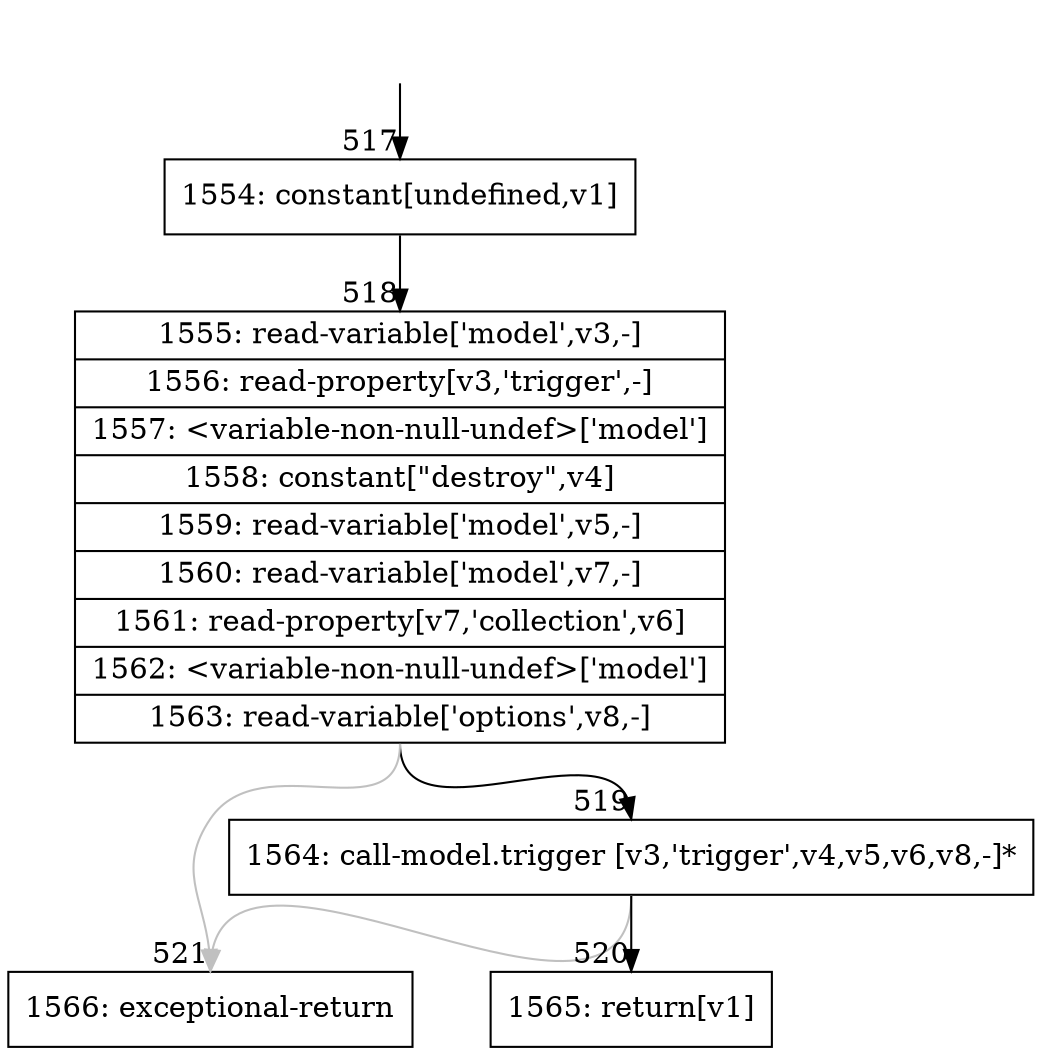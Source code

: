digraph {
rankdir="TD"
BB_entry34[shape=none,label=""];
BB_entry34 -> BB517 [tailport=s, headport=n, headlabel="    517"]
BB517 [shape=record label="{1554: constant[undefined,v1]}" ] 
BB517 -> BB518 [tailport=s, headport=n, headlabel="      518"]
BB518 [shape=record label="{1555: read-variable['model',v3,-]|1556: read-property[v3,'trigger',-]|1557: \<variable-non-null-undef\>['model']|1558: constant[\"destroy\",v4]|1559: read-variable['model',v5,-]|1560: read-variable['model',v7,-]|1561: read-property[v7,'collection',v6]|1562: \<variable-non-null-undef\>['model']|1563: read-variable['options',v8,-]}" ] 
BB518 -> BB519 [tailport=s, headport=n, headlabel="      519"]
BB518 -> BB521 [tailport=s, headport=n, color=gray, headlabel="      521"]
BB519 [shape=record label="{1564: call-model.trigger [v3,'trigger',v4,v5,v6,v8,-]*}" ] 
BB519 -> BB520 [tailport=s, headport=n, headlabel="      520"]
BB519 -> BB521 [tailport=s, headport=n, color=gray]
BB520 [shape=record label="{1565: return[v1]}" ] 
BB521 [shape=record label="{1566: exceptional-return}" ] 
//#$~ 512
}

